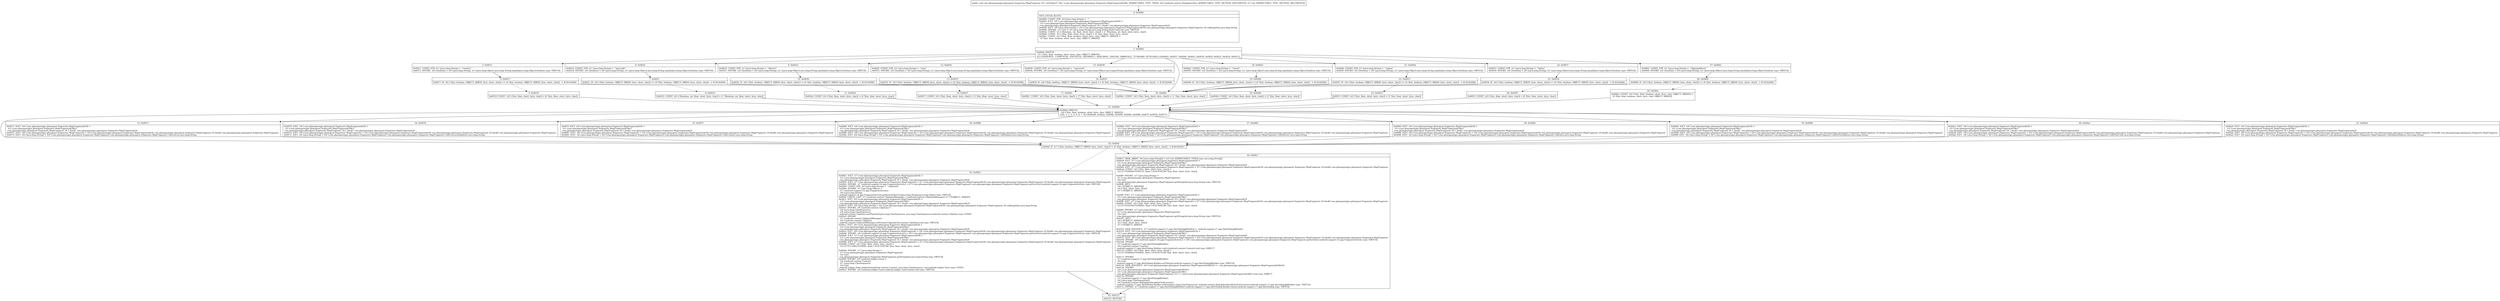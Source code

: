 digraph "CFG forcom.ghanapostgps.ghanapost.fragments.MapFragment.18.1.onClick(Landroid\/content\/DialogInterface;I)V" {
Node_0 [shape=record,label="{0\:\ 0x0000|MTH_ENTER_BLOCK\l|0x0000: CONST_STR  (r6 I:java.lang.String) =  \"\" \l0x0002: IGET  (r0 I:com.ghanapostgps.ghanapost.fragments.MapFragment$18) = \l  (r5 I:com.ghanapostgps.ghanapost.fragments.MapFragment$18$1)\l com.ghanapostgps.ghanapost.fragments.MapFragment.18.1.this$1 com.ghanapostgps.ghanapost.fragments.MapFragment$18 \l0x0004: IGET  (r0 I:java.lang.String) = (r0 I:com.ghanapostgps.ghanapost.fragments.MapFragment$18) com.ghanapostgps.ghanapost.fragments.MapFragment.18.val$mapData java.lang.String \l0x0006: INVOKE  (r1 I:int) = (r0 I:java.lang.String) java.lang.String.hashCode():int type: VIRTUAL \l0x000a: CONST  (r2 I:?[boolean, int, float, short, byte, char]) = (1 ?[boolean, int, float, short, byte, char]) \l0x000b: CONST  (r3 I:?[int, float, short, byte, char]) = (2 ?[int, float, short, byte, char]) \l0x000c: CONST  (r4 I:?[int, float, boolean, short, byte, char, OBJECT, ARRAY]) = \l  (0 ?[int, float, boolean, short, byte, char, OBJECT, ARRAY])\l \l}"];
Node_1 [shape=record,label="{1\:\ 0x000d|0x000d: SWITCH  \l  (r1 I:?[int, float, boolean, short, byte, char, OBJECT, ARRAY])\l k:[\-1502403876, \-1109874356, \-934795532, \-891990013, \-409534901, 3002509, 288961422, 757462669, 957831062] t:[0x0062, 0x0057, 0x004d, 0x0043, 0x0039, 0x002f, 0x0025, 0x001b, 0x0011] \l}"];
Node_3 [shape=record,label="{3\:\ 0x0011|0x0011: CONST_STR  (r1 I:java.lang.String) =  \"country\" \l0x0013: INVOKE  (r0 I:boolean) = (r0 I:java.lang.String), (r1 I:java.lang.Object) java.lang.String.equals(java.lang.Object):boolean type: VIRTUAL \l}"];
Node_4 [shape=record,label="{4\:\ 0x0017|0x0017: IF  (r0 I:?[int, boolean, OBJECT, ARRAY, byte, short, char]) == (0 ?[int, boolean, OBJECT, ARRAY, byte, short, char])  \-\> B:30:0x006c \l}"];
Node_5 [shape=record,label="{5\:\ 0x0019|0x0019: CONST  (r0 I:?[int, float, short, byte, char]) = (6 ?[int, float, short, byte, char]) \l}"];
Node_6 [shape=record,label="{6\:\ 0x001b|0x001b: CONST_STR  (r1 I:java.lang.String) =  \"postcode\" \l0x001d: INVOKE  (r0 I:boolean) = (r0 I:java.lang.String), (r1 I:java.lang.Object) java.lang.String.equals(java.lang.Object):boolean type: VIRTUAL \l}"];
Node_7 [shape=record,label="{7\:\ 0x0021|0x0021: IF  (r0 I:?[int, boolean, OBJECT, ARRAY, byte, short, char]) == (0 ?[int, boolean, OBJECT, ARRAY, byte, short, char])  \-\> B:30:0x006c \l}"];
Node_8 [shape=record,label="{8\:\ 0x0023|0x0023: CONST  (r0 I:?[boolean, int, float, short, byte, char]) = (1 ?[boolean, int, float, short, byte, char]) \l}"];
Node_9 [shape=record,label="{9\:\ 0x0025|0x0025: CONST_STR  (r1 I:java.lang.String) =  \"district\" \l0x0027: INVOKE  (r0 I:boolean) = (r0 I:java.lang.String), (r1 I:java.lang.Object) java.lang.String.equals(java.lang.Object):boolean type: VIRTUAL \l}"];
Node_10 [shape=record,label="{10\:\ 0x002b|0x002b: IF  (r0 I:?[int, boolean, OBJECT, ARRAY, byte, short, char]) == (0 ?[int, boolean, OBJECT, ARRAY, byte, short, char])  \-\> B:30:0x006c \l}"];
Node_11 [shape=record,label="{11\:\ 0x002d|0x002d: CONST  (r0 I:?[int, float, short, byte, char]) = (4 ?[int, float, short, byte, char]) \l}"];
Node_12 [shape=record,label="{12\:\ 0x002f|0x002f: CONST_STR  (r1 I:java.lang.String) =  \"area\" \l0x0031: INVOKE  (r0 I:boolean) = (r0 I:java.lang.String), (r1 I:java.lang.Object) java.lang.String.equals(java.lang.Object):boolean type: VIRTUAL \l}"];
Node_13 [shape=record,label="{13\:\ 0x0035|0x0035: IF  (r0 I:?[int, boolean, OBJECT, ARRAY, byte, short, char]) == (0 ?[int, boolean, OBJECT, ARRAY, byte, short, char])  \-\> B:30:0x006c \l}"];
Node_14 [shape=record,label="{14\:\ 0x0037|0x0037: CONST  (r0 I:?[int, float, short, byte, char]) = (3 ?[int, float, short, byte, char]) \l}"];
Node_15 [shape=record,label="{15\:\ 0x0039|0x0039: CONST_STR  (r1 I:java.lang.String) =  \"universal\" \l0x003b: INVOKE  (r0 I:boolean) = (r0 I:java.lang.String), (r1 I:java.lang.Object) java.lang.String.equals(java.lang.Object):boolean type: VIRTUAL \l}"];
Node_16 [shape=record,label="{16\:\ 0x003f|0x003f: IF  (r0 I:?[int, boolean, OBJECT, ARRAY, byte, short, char]) == (0 ?[int, boolean, OBJECT, ARRAY, byte, short, char])  \-\> B:30:0x006c \l}"];
Node_17 [shape=record,label="{17\:\ 0x0041|0x0041: CONST  (r0 I:?[int, float, short, byte, char]) = (7 ?[int, float, short, byte, char]) \l}"];
Node_18 [shape=record,label="{18\:\ 0x0043|0x0043: CONST_STR  (r1 I:java.lang.String) =  \"street\" \l0x0045: INVOKE  (r0 I:boolean) = (r0 I:java.lang.String), (r1 I:java.lang.Object) java.lang.String.equals(java.lang.Object):boolean type: VIRTUAL \l}"];
Node_19 [shape=record,label="{19\:\ 0x0049|0x0049: IF  (r0 I:?[int, boolean, OBJECT, ARRAY, byte, short, char]) == (0 ?[int, boolean, OBJECT, ARRAY, byte, short, char])  \-\> B:30:0x006c \l}"];
Node_20 [shape=record,label="{20\:\ 0x004b|0x004b: CONST  (r0 I:?[int, float, short, byte, char]) = (2 ?[int, float, short, byte, char]) \l}"];
Node_21 [shape=record,label="{21\:\ 0x004d|0x004d: CONST_STR  (r1 I:java.lang.String) =  \"region\" \l0x004f: INVOKE  (r0 I:boolean) = (r0 I:java.lang.String), (r1 I:java.lang.Object) java.lang.String.equals(java.lang.Object):boolean type: VIRTUAL \l}"];
Node_22 [shape=record,label="{22\:\ 0x0053|0x0053: IF  (r0 I:?[int, boolean, OBJECT, ARRAY, byte, short, char]) == (0 ?[int, boolean, OBJECT, ARRAY, byte, short, char])  \-\> B:30:0x006c \l}"];
Node_23 [shape=record,label="{23\:\ 0x0055|0x0055: CONST  (r0 I:?[int, float, short, byte, char]) = (5 ?[int, float, short, byte, char]) \l}"];
Node_24 [shape=record,label="{24\:\ 0x0057|0x0057: CONST_STR  (r1 I:java.lang.String) =  \"latlon\" \l0x0059: INVOKE  (r0 I:boolean) = (r0 I:java.lang.String), (r1 I:java.lang.Object) java.lang.String.equals(java.lang.Object):boolean type: VIRTUAL \l}"];
Node_25 [shape=record,label="{25\:\ 0x005d|0x005d: IF  (r0 I:?[int, boolean, OBJECT, ARRAY, byte, short, char]) == (0 ?[int, boolean, OBJECT, ARRAY, byte, short, char])  \-\> B:30:0x006c \l}"];
Node_26 [shape=record,label="{26\:\ 0x005f|0x005f: CONST  (r0 I:?[int, float, short, byte, char]) = (8 ?[int, float, short, byte, char]) \l}"];
Node_27 [shape=record,label="{27\:\ 0x0062|0x0062: CONST_STR  (r1 I:java.lang.String) =  \"digitaladdress\" \l0x0064: INVOKE  (r0 I:boolean) = (r0 I:java.lang.String), (r1 I:java.lang.Object) java.lang.String.equals(java.lang.Object):boolean type: VIRTUAL \l}"];
Node_28 [shape=record,label="{28\:\ 0x0068|0x0068: IF  (r0 I:?[int, boolean, OBJECT, ARRAY, byte, short, char]) == (0 ?[int, boolean, OBJECT, ARRAY, byte, short, char])  \-\> B:30:0x006c \l}"];
Node_29 [shape=record,label="{29\:\ 0x006a|0x006a: CONST  (r0 I:?[int, float, boolean, short, byte, char, OBJECT, ARRAY]) = \l  (0 ?[int, float, boolean, short, byte, char, OBJECT, ARRAY])\l \l}"];
Node_30 [shape=record,label="{30\:\ 0x006c|0x006c: CONST  (r0 I:?[int, float, short, byte, char]) = (\-1 ?[int, float, short, byte, char]) \l}"];
Node_31 [shape=record,label="{31\:\ 0x006d|0x006d: SWITCH  \l  (r0 I:?[int, float, boolean, short, byte, char, OBJECT, ARRAY])\l k:[0, 1, 2, 3, 4, 5, 6, 7, 8] t:[0x00a9, 0x00a2, 0x009b, 0x0094, 0x008d, 0x0086, 0x007f, 0x0078, 0x0071] \l}"];
Node_33 [shape=record,label="{33\:\ 0x0071|0x0071: IGET  (r6 I:com.ghanapostgps.ghanapost.fragments.MapFragment$18) = \l  (r5 I:com.ghanapostgps.ghanapost.fragments.MapFragment$18$1)\l com.ghanapostgps.ghanapost.fragments.MapFragment.18.1.this$1 com.ghanapostgps.ghanapost.fragments.MapFragment$18 \l0x0073: IGET  (r6 I:com.ghanapostgps.ghanapost.fragments.MapFragment) = (r6 I:com.ghanapostgps.ghanapost.fragments.MapFragment$18) com.ghanapostgps.ghanapost.fragments.MapFragment.18.this$0 com.ghanapostgps.ghanapost.fragments.MapFragment \l0x0075: IGET  (r6 I:java.lang.String) = (r6 I:com.ghanapostgps.ghanapost.fragments.MapFragment) com.ghanapostgps.ghanapost.fragments.MapFragment.CodeLatLon java.lang.String \l}"];
Node_34 [shape=record,label="{34\:\ 0x0078|0x0078: IGET  (r6 I:com.ghanapostgps.ghanapost.fragments.MapFragment$18) = \l  (r5 I:com.ghanapostgps.ghanapost.fragments.MapFragment$18$1)\l com.ghanapostgps.ghanapost.fragments.MapFragment.18.1.this$1 com.ghanapostgps.ghanapost.fragments.MapFragment$18 \l0x007a: IGET  (r6 I:com.ghanapostgps.ghanapost.fragments.MapFragment) = (r6 I:com.ghanapostgps.ghanapost.fragments.MapFragment$18) com.ghanapostgps.ghanapost.fragments.MapFragment.18.this$0 com.ghanapostgps.ghanapost.fragments.MapFragment \l0x007c: IGET  (r6 I:java.lang.String) = (r6 I:com.ghanapostgps.ghanapost.fragments.MapFragment) com.ghanapostgps.ghanapost.fragments.MapFragment.CodeUniversalAddress java.lang.String \l}"];
Node_35 [shape=record,label="{35\:\ 0x007f|0x007f: IGET  (r6 I:com.ghanapostgps.ghanapost.fragments.MapFragment$18) = \l  (r5 I:com.ghanapostgps.ghanapost.fragments.MapFragment$18$1)\l com.ghanapostgps.ghanapost.fragments.MapFragment.18.1.this$1 com.ghanapostgps.ghanapost.fragments.MapFragment$18 \l0x0081: IGET  (r6 I:com.ghanapostgps.ghanapost.fragments.MapFragment) = (r6 I:com.ghanapostgps.ghanapost.fragments.MapFragment$18) com.ghanapostgps.ghanapost.fragments.MapFragment.18.this$0 com.ghanapostgps.ghanapost.fragments.MapFragment \l0x0083: IGET  (r6 I:java.lang.String) = (r6 I:com.ghanapostgps.ghanapost.fragments.MapFragment) com.ghanapostgps.ghanapost.fragments.MapFragment.CodeCountry java.lang.String \l}"];
Node_36 [shape=record,label="{36\:\ 0x0086|0x0086: IGET  (r6 I:com.ghanapostgps.ghanapost.fragments.MapFragment$18) = \l  (r5 I:com.ghanapostgps.ghanapost.fragments.MapFragment$18$1)\l com.ghanapostgps.ghanapost.fragments.MapFragment.18.1.this$1 com.ghanapostgps.ghanapost.fragments.MapFragment$18 \l0x0088: IGET  (r6 I:com.ghanapostgps.ghanapost.fragments.MapFragment) = (r6 I:com.ghanapostgps.ghanapost.fragments.MapFragment$18) com.ghanapostgps.ghanapost.fragments.MapFragment.18.this$0 com.ghanapostgps.ghanapost.fragments.MapFragment \l0x008a: IGET  (r6 I:java.lang.String) = (r6 I:com.ghanapostgps.ghanapost.fragments.MapFragment) com.ghanapostgps.ghanapost.fragments.MapFragment.CodeRegion java.lang.String \l}"];
Node_37 [shape=record,label="{37\:\ 0x008d|0x008d: IGET  (r6 I:com.ghanapostgps.ghanapost.fragments.MapFragment$18) = \l  (r5 I:com.ghanapostgps.ghanapost.fragments.MapFragment$18$1)\l com.ghanapostgps.ghanapost.fragments.MapFragment.18.1.this$1 com.ghanapostgps.ghanapost.fragments.MapFragment$18 \l0x008f: IGET  (r6 I:com.ghanapostgps.ghanapost.fragments.MapFragment) = (r6 I:com.ghanapostgps.ghanapost.fragments.MapFragment$18) com.ghanapostgps.ghanapost.fragments.MapFragment.18.this$0 com.ghanapostgps.ghanapost.fragments.MapFragment \l0x0091: IGET  (r6 I:java.lang.String) = (r6 I:com.ghanapostgps.ghanapost.fragments.MapFragment) com.ghanapostgps.ghanapost.fragments.MapFragment.CodeDistrict java.lang.String \l}"];
Node_38 [shape=record,label="{38\:\ 0x0094|0x0094: IGET  (r6 I:com.ghanapostgps.ghanapost.fragments.MapFragment$18) = \l  (r5 I:com.ghanapostgps.ghanapost.fragments.MapFragment$18$1)\l com.ghanapostgps.ghanapost.fragments.MapFragment.18.1.this$1 com.ghanapostgps.ghanapost.fragments.MapFragment$18 \l0x0096: IGET  (r6 I:com.ghanapostgps.ghanapost.fragments.MapFragment) = (r6 I:com.ghanapostgps.ghanapost.fragments.MapFragment$18) com.ghanapostgps.ghanapost.fragments.MapFragment.18.this$0 com.ghanapostgps.ghanapost.fragments.MapFragment \l0x0098: IGET  (r6 I:java.lang.String) = (r6 I:com.ghanapostgps.ghanapost.fragments.MapFragment) com.ghanapostgps.ghanapost.fragments.MapFragment.CodeArea java.lang.String \l}"];
Node_39 [shape=record,label="{39\:\ 0x009b|0x009b: IGET  (r6 I:com.ghanapostgps.ghanapost.fragments.MapFragment$18) = \l  (r5 I:com.ghanapostgps.ghanapost.fragments.MapFragment$18$1)\l com.ghanapostgps.ghanapost.fragments.MapFragment.18.1.this$1 com.ghanapostgps.ghanapost.fragments.MapFragment$18 \l0x009d: IGET  (r6 I:com.ghanapostgps.ghanapost.fragments.MapFragment) = (r6 I:com.ghanapostgps.ghanapost.fragments.MapFragment$18) com.ghanapostgps.ghanapost.fragments.MapFragment.18.this$0 com.ghanapostgps.ghanapost.fragments.MapFragment \l0x009f: IGET  (r6 I:java.lang.String) = (r6 I:com.ghanapostgps.ghanapost.fragments.MapFragment) com.ghanapostgps.ghanapost.fragments.MapFragment.CodeStreetAddress java.lang.String \l}"];
Node_40 [shape=record,label="{40\:\ 0x00a2|0x00a2: IGET  (r6 I:com.ghanapostgps.ghanapost.fragments.MapFragment$18) = \l  (r5 I:com.ghanapostgps.ghanapost.fragments.MapFragment$18$1)\l com.ghanapostgps.ghanapost.fragments.MapFragment.18.1.this$1 com.ghanapostgps.ghanapost.fragments.MapFragment$18 \l0x00a4: IGET  (r6 I:com.ghanapostgps.ghanapost.fragments.MapFragment) = (r6 I:com.ghanapostgps.ghanapost.fragments.MapFragment$18) com.ghanapostgps.ghanapost.fragments.MapFragment.18.this$0 com.ghanapostgps.ghanapost.fragments.MapFragment \l0x00a6: IGET  (r6 I:java.lang.String) = (r6 I:com.ghanapostgps.ghanapost.fragments.MapFragment) com.ghanapostgps.ghanapost.fragments.MapFragment.CodePostCode java.lang.String \l}"];
Node_41 [shape=record,label="{41\:\ 0x00a9|0x00a9: IGET  (r6 I:com.ghanapostgps.ghanapost.fragments.MapFragment$18) = \l  (r5 I:com.ghanapostgps.ghanapost.fragments.MapFragment$18$1)\l com.ghanapostgps.ghanapost.fragments.MapFragment.18.1.this$1 com.ghanapostgps.ghanapost.fragments.MapFragment$18 \l0x00ab: IGET  (r6 I:com.ghanapostgps.ghanapost.fragments.MapFragment) = (r6 I:com.ghanapostgps.ghanapost.fragments.MapFragment$18) com.ghanapostgps.ghanapost.fragments.MapFragment.18.this$0 com.ghanapostgps.ghanapost.fragments.MapFragment \l0x00ad: IGET  (r6 I:java.lang.String) = (r6 I:com.ghanapostgps.ghanapost.fragments.MapFragment) com.ghanapostgps.ghanapost.fragments.MapFragment.CodeDigitalAddress java.lang.String \l}"];
Node_42 [shape=record,label="{42\:\ 0x00af|0x00af: IF  (r7 I:?[int, boolean, OBJECT, ARRAY, byte, short, char]) != (0 ?[int, boolean, OBJECT, ARRAY, byte, short, char])  \-\> B:44:0x00e7 \l}"];
Node_43 [shape=record,label="{43\:\ 0x00b1|0x00b1: IGET  (r7 I:com.ghanapostgps.ghanapost.fragments.MapFragment$18) = \l  (r5 I:com.ghanapostgps.ghanapost.fragments.MapFragment$18$1)\l com.ghanapostgps.ghanapost.fragments.MapFragment.18.1.this$1 com.ghanapostgps.ghanapost.fragments.MapFragment$18 \l0x00b3: IGET  (r7 I:com.ghanapostgps.ghanapost.fragments.MapFragment) = (r7 I:com.ghanapostgps.ghanapost.fragments.MapFragment$18) com.ghanapostgps.ghanapost.fragments.MapFragment.18.this$0 com.ghanapostgps.ghanapost.fragments.MapFragment \l0x00b5: INVOKE  (r7 I:android.support.v4.app.FragmentActivity) = (r7 I:com.ghanapostgps.ghanapost.fragments.MapFragment) com.ghanapostgps.ghanapost.fragments.MapFragment.getActivity():android.support.v4.app.FragmentActivity type: VIRTUAL \l0x00b9: CONST_STR  (r0 I:java.lang.String) =  \"clipboard\" \l0x00bb: INVOKE  (r7 I:java.lang.Object) = \l  (r7 I:android.support.v4.app.FragmentActivity)\l  (r0 I:java.lang.String)\l android.support.v4.app.FragmentActivity.getSystemService(java.lang.String):java.lang.Object type: VIRTUAL \l0x00bf: CHECK_CAST  (r7 I:android.content.ClipboardManager) = (android.content.ClipboardManager) (r7 I:?[OBJECT, ARRAY]) \l0x00c1: IGET  (r0 I:com.ghanapostgps.ghanapost.fragments.MapFragment$18) = \l  (r5 I:com.ghanapostgps.ghanapost.fragments.MapFragment$18$1)\l com.ghanapostgps.ghanapost.fragments.MapFragment.18.1.this$1 com.ghanapostgps.ghanapost.fragments.MapFragment$18 \l0x00c3: IGET  (r0 I:java.lang.String) = (r0 I:com.ghanapostgps.ghanapost.fragments.MapFragment$18) com.ghanapostgps.ghanapost.fragments.MapFragment.18.val$mapData java.lang.String \l0x00c5: INVOKE  (r6 I:android.content.ClipData) = \l  (r0 I:java.lang.CharSequence)\l  (r6 I:java.lang.CharSequence)\l android.content.ClipData.newPlainText(java.lang.CharSequence, java.lang.CharSequence):android.content.ClipData type: STATIC \l0x00c9: INVOKE  \l  (r7 I:android.content.ClipboardManager)\l  (r6 I:android.content.ClipData)\l android.content.ClipboardManager.setPrimaryClip(android.content.ClipData):void type: VIRTUAL \l0x00cc: IGET  (r6 I:com.ghanapostgps.ghanapost.fragments.MapFragment$18) = \l  (r5 I:com.ghanapostgps.ghanapost.fragments.MapFragment$18$1)\l com.ghanapostgps.ghanapost.fragments.MapFragment.18.1.this$1 com.ghanapostgps.ghanapost.fragments.MapFragment$18 \l0x00ce: IGET  (r6 I:com.ghanapostgps.ghanapost.fragments.MapFragment) = (r6 I:com.ghanapostgps.ghanapost.fragments.MapFragment$18) com.ghanapostgps.ghanapost.fragments.MapFragment.18.this$0 com.ghanapostgps.ghanapost.fragments.MapFragment \l0x00d0: INVOKE  (r6 I:android.support.v4.app.FragmentActivity) = (r6 I:com.ghanapostgps.ghanapost.fragments.MapFragment) com.ghanapostgps.ghanapost.fragments.MapFragment.getActivity():android.support.v4.app.FragmentActivity type: VIRTUAL \l0x00d4: IGET  (r7 I:com.ghanapostgps.ghanapost.fragments.MapFragment$18) = \l  (r5 I:com.ghanapostgps.ghanapost.fragments.MapFragment$18$1)\l com.ghanapostgps.ghanapost.fragments.MapFragment.18.1.this$1 com.ghanapostgps.ghanapost.fragments.MapFragment$18 \l0x00d6: IGET  (r7 I:com.ghanapostgps.ghanapost.fragments.MapFragment) = (r7 I:com.ghanapostgps.ghanapost.fragments.MapFragment$18) com.ghanapostgps.ghanapost.fragments.MapFragment.18.this$0 com.ghanapostgps.ghanapost.fragments.MapFragment \l0x00d8: CONST  (r0 I:?[int, float, short, byte, char]) = \l  (2131755116(0x7f10006c, float:1.9141102E38) ?[int, float, short, byte, char])\l \l0x00db: INVOKE  (r7 I:java.lang.String) = \l  (r7 I:com.ghanapostgps.ghanapost.fragments.MapFragment)\l  (r0 I:int)\l com.ghanapostgps.ghanapost.fragments.MapFragment.getString(int):java.lang.String type: VIRTUAL \l0x00df: INVOKE  (r6 I:android.widget.Toast) = \l  (r6 I:android.content.Context)\l  (r7 I:java.lang.CharSequence)\l  (r4 I:int)\l android.widget.Toast.makeText(android.content.Context, java.lang.CharSequence, int):android.widget.Toast type: STATIC \l0x00e3: INVOKE  (r6 I:android.widget.Toast) android.widget.Toast.show():void type: VIRTUAL \l}"];
Node_44 [shape=record,label="{44\:\ 0x00e7|0x00e7: NEW_ARRAY  (r6 I:java.lang.String[]) = (r3 I:int A[IMMUTABLE_TYPE]) type: java.lang.String[] \l0x00e9: IGET  (r7 I:com.ghanapostgps.ghanapost.fragments.MapFragment$18) = \l  (r5 I:com.ghanapostgps.ghanapost.fragments.MapFragment$18$1)\l com.ghanapostgps.ghanapost.fragments.MapFragment.18.1.this$1 com.ghanapostgps.ghanapost.fragments.MapFragment$18 \l0x00eb: IGET  (r7 I:com.ghanapostgps.ghanapost.fragments.MapFragment) = (r7 I:com.ghanapostgps.ghanapost.fragments.MapFragment$18) com.ghanapostgps.ghanapost.fragments.MapFragment.18.this$0 com.ghanapostgps.ghanapost.fragments.MapFragment \l0x00ed: CONST  (r0 I:?[int, float, short, byte, char]) = \l  (2131755280(0x7f100110, float:1.9141435E38) ?[int, float, short, byte, char])\l \l0x00f0: INVOKE  (r7 I:java.lang.String) = \l  (r7 I:com.ghanapostgps.ghanapost.fragments.MapFragment)\l  (r0 I:int)\l com.ghanapostgps.ghanapost.fragments.MapFragment.getString(int):java.lang.String type: VIRTUAL \l0x00f4: APUT  \l  (r6 I:?[OBJECT, ARRAY][])\l  (r4 I:?[int, short, byte, char])\l  (r7 I:?[OBJECT, ARRAY])\l \l0x00f6: IGET  (r7 I:com.ghanapostgps.ghanapost.fragments.MapFragment$18) = \l  (r5 I:com.ghanapostgps.ghanapost.fragments.MapFragment$18$1)\l com.ghanapostgps.ghanapost.fragments.MapFragment.18.1.this$1 com.ghanapostgps.ghanapost.fragments.MapFragment$18 \l0x00f8: IGET  (r7 I:com.ghanapostgps.ghanapost.fragments.MapFragment) = (r7 I:com.ghanapostgps.ghanapost.fragments.MapFragment$18) com.ghanapostgps.ghanapost.fragments.MapFragment.18.this$0 com.ghanapostgps.ghanapost.fragments.MapFragment \l0x00fa: CONST  (r0 I:?[int, float, short, byte, char]) = \l  (2131755187(0x7f1000b3, float:1.9141246E38) ?[int, float, short, byte, char])\l \l0x00fd: INVOKE  (r7 I:java.lang.String) = \l  (r7 I:com.ghanapostgps.ghanapost.fragments.MapFragment)\l  (r0 I:int)\l com.ghanapostgps.ghanapost.fragments.MapFragment.getString(int):java.lang.String type: VIRTUAL \l0x0101: APUT  \l  (r6 I:?[OBJECT, ARRAY][])\l  (r2 I:?[int, short, byte, char])\l  (r7 I:?[OBJECT, ARRAY])\l \l0x0103: NEW_INSTANCE  (r7 I:android.support.v7.app.AlertDialog$Builder) =  android.support.v7.app.AlertDialog$Builder \l0x0105: IGET  (r0 I:com.ghanapostgps.ghanapost.fragments.MapFragment$18) = \l  (r5 I:com.ghanapostgps.ghanapost.fragments.MapFragment$18$1)\l com.ghanapostgps.ghanapost.fragments.MapFragment.18.1.this$1 com.ghanapostgps.ghanapost.fragments.MapFragment$18 \l0x0107: IGET  (r0 I:com.ghanapostgps.ghanapost.fragments.MapFragment) = (r0 I:com.ghanapostgps.ghanapost.fragments.MapFragment$18) com.ghanapostgps.ghanapost.fragments.MapFragment.18.this$0 com.ghanapostgps.ghanapost.fragments.MapFragment \l0x0109: INVOKE  (r0 I:android.support.v4.app.FragmentActivity) = (r0 I:com.ghanapostgps.ghanapost.fragments.MapFragment) com.ghanapostgps.ghanapost.fragments.MapFragment.getActivity():android.support.v4.app.FragmentActivity type: VIRTUAL \l0x010d: INVOKE  \l  (r7 I:android.support.v7.app.AlertDialog$Builder)\l  (r0 I:android.content.Context)\l android.support.v7.app.AlertDialog.Builder.\<init\>(android.content.Context):void type: DIRECT \l0x0110: CONST  (r0 I:?[int, float, short, byte, char]) = \l  (2131755084(0x7f10004c, float:1.9141037E38) ?[int, float, short, byte, char])\l \l0x0113: INVOKE  \l  (r7 I:android.support.v7.app.AlertDialog$Builder)\l  (r0 I:int)\l android.support.v7.app.AlertDialog.Builder.setTitle(int):android.support.v7.app.AlertDialog$Builder type: VIRTUAL \l0x0116: NEW_INSTANCE  (r0 I:com.ghanapostgps.ghanapost.fragments.MapFragment$18$1$1) =  com.ghanapostgps.ghanapost.fragments.MapFragment$18$1$1 \l0x0118: INVOKE  \l  (r0 I:com.ghanapostgps.ghanapost.fragments.MapFragment$18$1$1)\l  (r5 I:com.ghanapostgps.ghanapost.fragments.MapFragment$18$1)\l com.ghanapostgps.ghanapost.fragments.MapFragment.18.1.1.\<init\>(com.ghanapostgps.ghanapost.fragments.MapFragment$18$1):void type: DIRECT \l0x011b: INVOKE  \l  (r7 I:android.support.v7.app.AlertDialog$Builder)\l  (r6 I:java.lang.CharSequence[])\l  (r0 I:android.content.DialogInterface$OnClickListener)\l android.support.v7.app.AlertDialog.Builder.setItems(java.lang.CharSequence[], android.content.DialogInterface$OnClickListener):android.support.v7.app.AlertDialog$Builder type: VIRTUAL \l0x011e: INVOKE  (r7 I:android.support.v7.app.AlertDialog$Builder) android.support.v7.app.AlertDialog.Builder.show():android.support.v7.app.AlertDialog type: VIRTUAL \l}"];
Node_45 [shape=record,label="{45\:\ 0x0121|0x0121: RETURN   \l}"];
MethodNode[shape=record,label="{public void com.ghanapostgps.ghanapost.fragments.MapFragment.18.1.onClick((r5 'this' I:com.ghanapostgps.ghanapost.fragments.MapFragment$18$1 A[IMMUTABLE_TYPE, THIS]), (r6 I:android.content.DialogInterface A[IMMUTABLE_TYPE, METHOD_ARGUMENT]), (r7 I:int A[IMMUTABLE_TYPE, METHOD_ARGUMENT])) }"];
MethodNode -> Node_0;
Node_0 -> Node_1;
Node_1 -> Node_3;
Node_1 -> Node_6;
Node_1 -> Node_9;
Node_1 -> Node_12;
Node_1 -> Node_15;
Node_1 -> Node_18;
Node_1 -> Node_21;
Node_1 -> Node_24;
Node_1 -> Node_27;
Node_1 -> Node_30;
Node_3 -> Node_4;
Node_4 -> Node_5[style=dashed];
Node_4 -> Node_30;
Node_5 -> Node_31;
Node_6 -> Node_7;
Node_7 -> Node_8[style=dashed];
Node_7 -> Node_30;
Node_8 -> Node_31;
Node_9 -> Node_10;
Node_10 -> Node_11[style=dashed];
Node_10 -> Node_30;
Node_11 -> Node_31;
Node_12 -> Node_13;
Node_13 -> Node_14[style=dashed];
Node_13 -> Node_30;
Node_14 -> Node_31;
Node_15 -> Node_16;
Node_16 -> Node_17[style=dashed];
Node_16 -> Node_30;
Node_17 -> Node_31;
Node_18 -> Node_19;
Node_19 -> Node_20[style=dashed];
Node_19 -> Node_30;
Node_20 -> Node_31;
Node_21 -> Node_22;
Node_22 -> Node_23[style=dashed];
Node_22 -> Node_30;
Node_23 -> Node_31;
Node_24 -> Node_25;
Node_25 -> Node_26[style=dashed];
Node_25 -> Node_30;
Node_26 -> Node_31;
Node_27 -> Node_28;
Node_28 -> Node_29[style=dashed];
Node_28 -> Node_30;
Node_29 -> Node_31;
Node_30 -> Node_31;
Node_31 -> Node_33;
Node_31 -> Node_34;
Node_31 -> Node_35;
Node_31 -> Node_36;
Node_31 -> Node_37;
Node_31 -> Node_38;
Node_31 -> Node_39;
Node_31 -> Node_40;
Node_31 -> Node_41;
Node_31 -> Node_42;
Node_33 -> Node_42;
Node_34 -> Node_42;
Node_35 -> Node_42;
Node_36 -> Node_42;
Node_37 -> Node_42;
Node_38 -> Node_42;
Node_39 -> Node_42;
Node_40 -> Node_42;
Node_41 -> Node_42;
Node_42 -> Node_43[style=dashed];
Node_42 -> Node_44;
Node_43 -> Node_45;
Node_44 -> Node_45;
}

